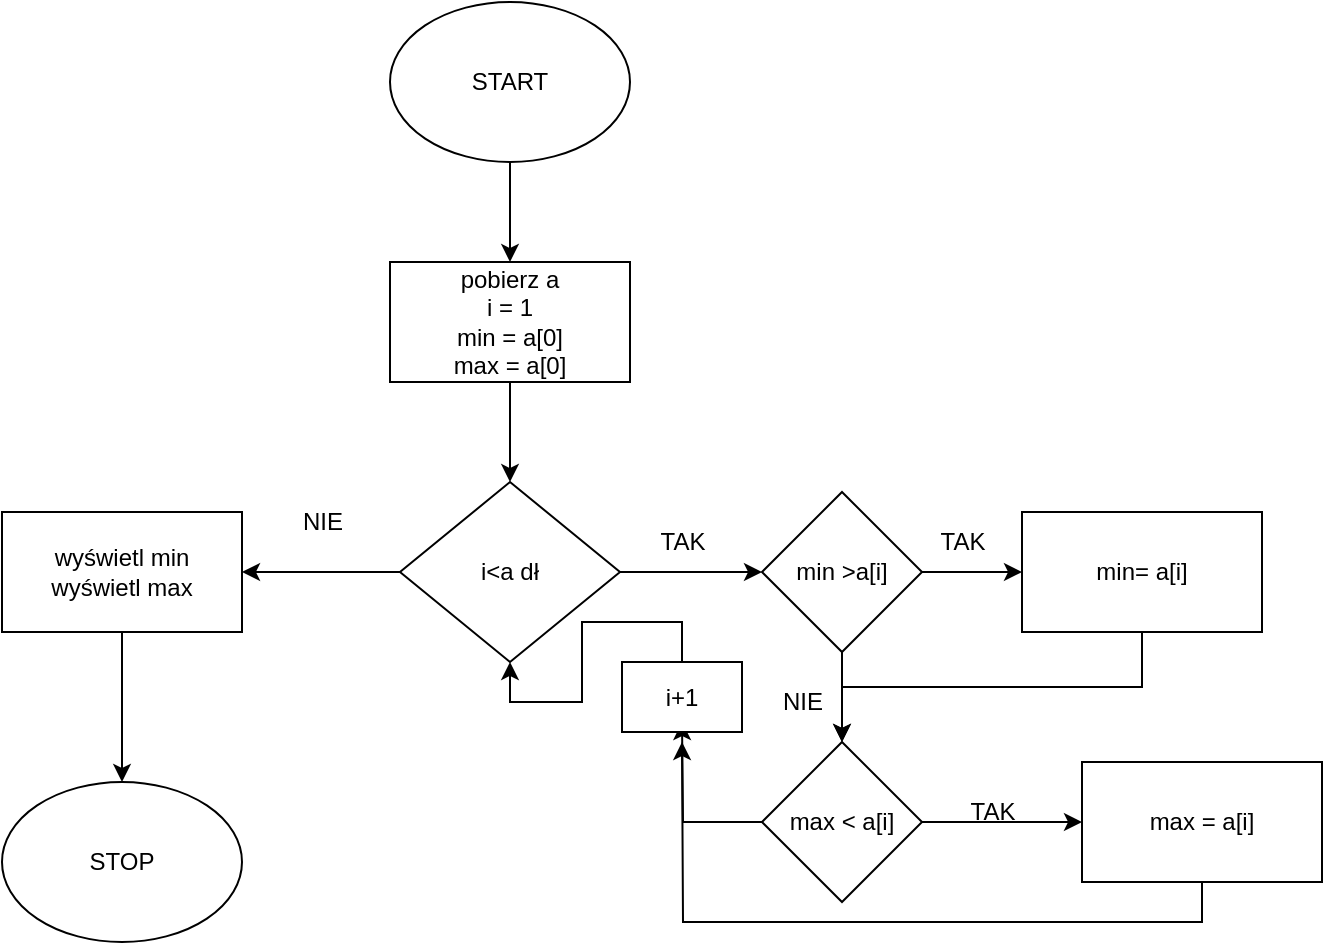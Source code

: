 <mxfile version="20.8.20" type="github">
  <diagram name="Strona-1" id="rhtGgl8qI_kHfRIOT7NE">
    <mxGraphModel dx="1434" dy="796" grid="1" gridSize="10" guides="1" tooltips="1" connect="1" arrows="1" fold="1" page="1" pageScale="1" pageWidth="827" pageHeight="1169" math="0" shadow="0">
      <root>
        <mxCell id="0" />
        <mxCell id="1" parent="0" />
        <mxCell id="fMydrqqpjLZcZsLkV7Fp-3" style="edgeStyle=orthogonalEdgeStyle;rounded=0;orthogonalLoop=1;jettySize=auto;html=1;exitX=0.5;exitY=1;exitDx=0;exitDy=0;entryX=0.5;entryY=0;entryDx=0;entryDy=0;" parent="1" source="fMydrqqpjLZcZsLkV7Fp-1" target="fMydrqqpjLZcZsLkV7Fp-2" edge="1">
          <mxGeometry relative="1" as="geometry" />
        </mxCell>
        <mxCell id="fMydrqqpjLZcZsLkV7Fp-1" value="START" style="ellipse;whiteSpace=wrap;html=1;" parent="1" vertex="1">
          <mxGeometry x="204" y="20" width="120" height="80" as="geometry" />
        </mxCell>
        <mxCell id="fMydrqqpjLZcZsLkV7Fp-5" style="edgeStyle=orthogonalEdgeStyle;rounded=0;orthogonalLoop=1;jettySize=auto;html=1;exitX=0.5;exitY=1;exitDx=0;exitDy=0;entryX=0.5;entryY=0;entryDx=0;entryDy=0;" parent="1" source="fMydrqqpjLZcZsLkV7Fp-2" target="fMydrqqpjLZcZsLkV7Fp-4" edge="1">
          <mxGeometry relative="1" as="geometry" />
        </mxCell>
        <mxCell id="fMydrqqpjLZcZsLkV7Fp-2" value="&lt;div&gt;&lt;span style=&quot;background-color: initial;&quot;&gt;pobierz a&lt;/span&gt;&lt;/div&gt;&lt;div&gt;&lt;span style=&quot;background-color: initial;&quot;&gt;i = 1&lt;/span&gt;&lt;br&gt;&lt;/div&gt;&lt;div&gt;min = a[0]&lt;br&gt;&lt;/div&gt;&lt;div&gt;max = a[0]&lt;br&gt;&lt;/div&gt;" style="rounded=0;whiteSpace=wrap;html=1;" parent="1" vertex="1">
          <mxGeometry x="204" y="150" width="120" height="60" as="geometry" />
        </mxCell>
        <mxCell id="fMydrqqpjLZcZsLkV7Fp-16" style="edgeStyle=orthogonalEdgeStyle;rounded=0;orthogonalLoop=1;jettySize=auto;html=1;exitX=1;exitY=0.5;exitDx=0;exitDy=0;" parent="1" source="fMydrqqpjLZcZsLkV7Fp-4" edge="1">
          <mxGeometry relative="1" as="geometry">
            <mxPoint x="390" y="305" as="targetPoint" />
          </mxGeometry>
        </mxCell>
        <mxCell id="fMydrqqpjLZcZsLkV7Fp-30" style="edgeStyle=orthogonalEdgeStyle;rounded=0;orthogonalLoop=1;jettySize=auto;html=1;exitX=0;exitY=0.5;exitDx=0;exitDy=0;" parent="1" source="fMydrqqpjLZcZsLkV7Fp-4" edge="1">
          <mxGeometry relative="1" as="geometry">
            <mxPoint x="130" y="305" as="targetPoint" />
          </mxGeometry>
        </mxCell>
        <mxCell id="fMydrqqpjLZcZsLkV7Fp-4" value="i&amp;lt;a dł" style="rhombus;whiteSpace=wrap;html=1;" parent="1" vertex="1">
          <mxGeometry x="209" y="260" width="110" height="90" as="geometry" />
        </mxCell>
        <mxCell id="fMydrqqpjLZcZsLkV7Fp-9" value="TAK" style="text;html=1;align=center;verticalAlign=middle;resizable=0;points=[];autosize=1;strokeColor=none;fillColor=none;" parent="1" vertex="1">
          <mxGeometry x="330" y="275" width="40" height="30" as="geometry" />
        </mxCell>
        <mxCell id="fMydrqqpjLZcZsLkV7Fp-13" style="edgeStyle=orthogonalEdgeStyle;rounded=0;orthogonalLoop=1;jettySize=auto;html=1;exitX=0.5;exitY=1;exitDx=0;exitDy=0;entryX=0.5;entryY=0;entryDx=0;entryDy=0;" parent="1" source="fMydrqqpjLZcZsLkV7Fp-11" target="fMydrqqpjLZcZsLkV7Fp-12" edge="1">
          <mxGeometry relative="1" as="geometry" />
        </mxCell>
        <mxCell id="fMydrqqpjLZcZsLkV7Fp-11" value="&lt;div&gt;wyświetl min &lt;br&gt;&lt;/div&gt;&lt;div&gt;wyświetl max&lt;br&gt;&lt;/div&gt;" style="rounded=0;whiteSpace=wrap;html=1;" parent="1" vertex="1">
          <mxGeometry x="10" y="275" width="120" height="60" as="geometry" />
        </mxCell>
        <mxCell id="fMydrqqpjLZcZsLkV7Fp-12" value="STOP" style="ellipse;whiteSpace=wrap;html=1;" parent="1" vertex="1">
          <mxGeometry x="10" y="410" width="120" height="80" as="geometry" />
        </mxCell>
        <mxCell id="fMydrqqpjLZcZsLkV7Fp-20" style="edgeStyle=orthogonalEdgeStyle;rounded=0;orthogonalLoop=1;jettySize=auto;html=1;exitX=1;exitY=0.5;exitDx=0;exitDy=0;entryX=0;entryY=0.5;entryDx=0;entryDy=0;" parent="1" source="fMydrqqpjLZcZsLkV7Fp-17" target="fMydrqqpjLZcZsLkV7Fp-19" edge="1">
          <mxGeometry relative="1" as="geometry" />
        </mxCell>
        <mxCell id="fMydrqqpjLZcZsLkV7Fp-22" style="edgeStyle=orthogonalEdgeStyle;rounded=0;orthogonalLoop=1;jettySize=auto;html=1;exitX=0.5;exitY=1;exitDx=0;exitDy=0;" parent="1" source="fMydrqqpjLZcZsLkV7Fp-17" edge="1">
          <mxGeometry relative="1" as="geometry">
            <mxPoint x="430" y="390" as="targetPoint" />
          </mxGeometry>
        </mxCell>
        <mxCell id="fMydrqqpjLZcZsLkV7Fp-17" value="min &amp;gt;a[i]" style="rhombus;whiteSpace=wrap;html=1;" parent="1" vertex="1">
          <mxGeometry x="390" y="265" width="80" height="80" as="geometry" />
        </mxCell>
        <mxCell id="fMydrqqpjLZcZsLkV7Fp-25" style="edgeStyle=orthogonalEdgeStyle;rounded=0;orthogonalLoop=1;jettySize=auto;html=1;exitX=0.5;exitY=1;exitDx=0;exitDy=0;entryX=0.5;entryY=0;entryDx=0;entryDy=0;" parent="1" source="fMydrqqpjLZcZsLkV7Fp-19" target="fMydrqqpjLZcZsLkV7Fp-23" edge="1">
          <mxGeometry relative="1" as="geometry" />
        </mxCell>
        <mxCell id="fMydrqqpjLZcZsLkV7Fp-19" value="min= a[i]" style="rounded=0;whiteSpace=wrap;html=1;" parent="1" vertex="1">
          <mxGeometry x="520" y="275" width="120" height="60" as="geometry" />
        </mxCell>
        <mxCell id="fMydrqqpjLZcZsLkV7Fp-21" value="TAK" style="text;html=1;align=center;verticalAlign=middle;resizable=0;points=[];autosize=1;strokeColor=none;fillColor=none;" parent="1" vertex="1">
          <mxGeometry x="470" y="275" width="40" height="30" as="geometry" />
        </mxCell>
        <mxCell id="fMydrqqpjLZcZsLkV7Fp-26" style="edgeStyle=orthogonalEdgeStyle;rounded=0;orthogonalLoop=1;jettySize=auto;html=1;exitX=1;exitY=0.5;exitDx=0;exitDy=0;" parent="1" source="fMydrqqpjLZcZsLkV7Fp-23" edge="1">
          <mxGeometry relative="1" as="geometry">
            <mxPoint x="550" y="430" as="targetPoint" />
          </mxGeometry>
        </mxCell>
        <mxCell id="q8C9-edoRX8BGzE2XN16-2" style="edgeStyle=orthogonalEdgeStyle;rounded=0;orthogonalLoop=1;jettySize=auto;html=1;exitX=0;exitY=0.5;exitDx=0;exitDy=0;" edge="1" parent="1" source="fMydrqqpjLZcZsLkV7Fp-23">
          <mxGeometry relative="1" as="geometry">
            <mxPoint x="350" y="380" as="targetPoint" />
          </mxGeometry>
        </mxCell>
        <mxCell id="fMydrqqpjLZcZsLkV7Fp-23" value="max &amp;lt; a[i]" style="rhombus;whiteSpace=wrap;html=1;" parent="1" vertex="1">
          <mxGeometry x="390" y="390" width="80" height="80" as="geometry" />
        </mxCell>
        <mxCell id="fMydrqqpjLZcZsLkV7Fp-24" value="NIE" style="text;html=1;align=center;verticalAlign=middle;resizable=0;points=[];autosize=1;strokeColor=none;fillColor=none;" parent="1" vertex="1">
          <mxGeometry x="390" y="355" width="40" height="30" as="geometry" />
        </mxCell>
        <mxCell id="q8C9-edoRX8BGzE2XN16-4" style="edgeStyle=orthogonalEdgeStyle;rounded=0;orthogonalLoop=1;jettySize=auto;html=1;exitX=0.5;exitY=1;exitDx=0;exitDy=0;" edge="1" parent="1" source="fMydrqqpjLZcZsLkV7Fp-27">
          <mxGeometry relative="1" as="geometry">
            <mxPoint x="350" y="390" as="targetPoint" />
          </mxGeometry>
        </mxCell>
        <mxCell id="fMydrqqpjLZcZsLkV7Fp-27" value="max = a[i]" style="rounded=0;whiteSpace=wrap;html=1;" parent="1" vertex="1">
          <mxGeometry x="550" y="400" width="120" height="60" as="geometry" />
        </mxCell>
        <mxCell id="fMydrqqpjLZcZsLkV7Fp-29" value="NIE" style="text;html=1;align=center;verticalAlign=middle;resizable=0;points=[];autosize=1;strokeColor=none;fillColor=none;" parent="1" vertex="1">
          <mxGeometry x="150" y="265" width="40" height="30" as="geometry" />
        </mxCell>
        <mxCell id="q8C9-edoRX8BGzE2XN16-1" value="TAK" style="text;html=1;align=center;verticalAlign=middle;resizable=0;points=[];autosize=1;strokeColor=none;fillColor=none;" vertex="1" parent="1">
          <mxGeometry x="480" y="410" width="50" height="30" as="geometry" />
        </mxCell>
        <mxCell id="q8C9-edoRX8BGzE2XN16-5" style="edgeStyle=orthogonalEdgeStyle;rounded=0;orthogonalLoop=1;jettySize=auto;html=1;exitX=0.5;exitY=0;exitDx=0;exitDy=0;entryX=0.5;entryY=1;entryDx=0;entryDy=0;" edge="1" parent="1" source="q8C9-edoRX8BGzE2XN16-3" target="fMydrqqpjLZcZsLkV7Fp-4">
          <mxGeometry relative="1" as="geometry" />
        </mxCell>
        <mxCell id="q8C9-edoRX8BGzE2XN16-3" value="i+1" style="rounded=0;whiteSpace=wrap;html=1;" vertex="1" parent="1">
          <mxGeometry x="320" y="350" width="60" height="35" as="geometry" />
        </mxCell>
      </root>
    </mxGraphModel>
  </diagram>
</mxfile>
